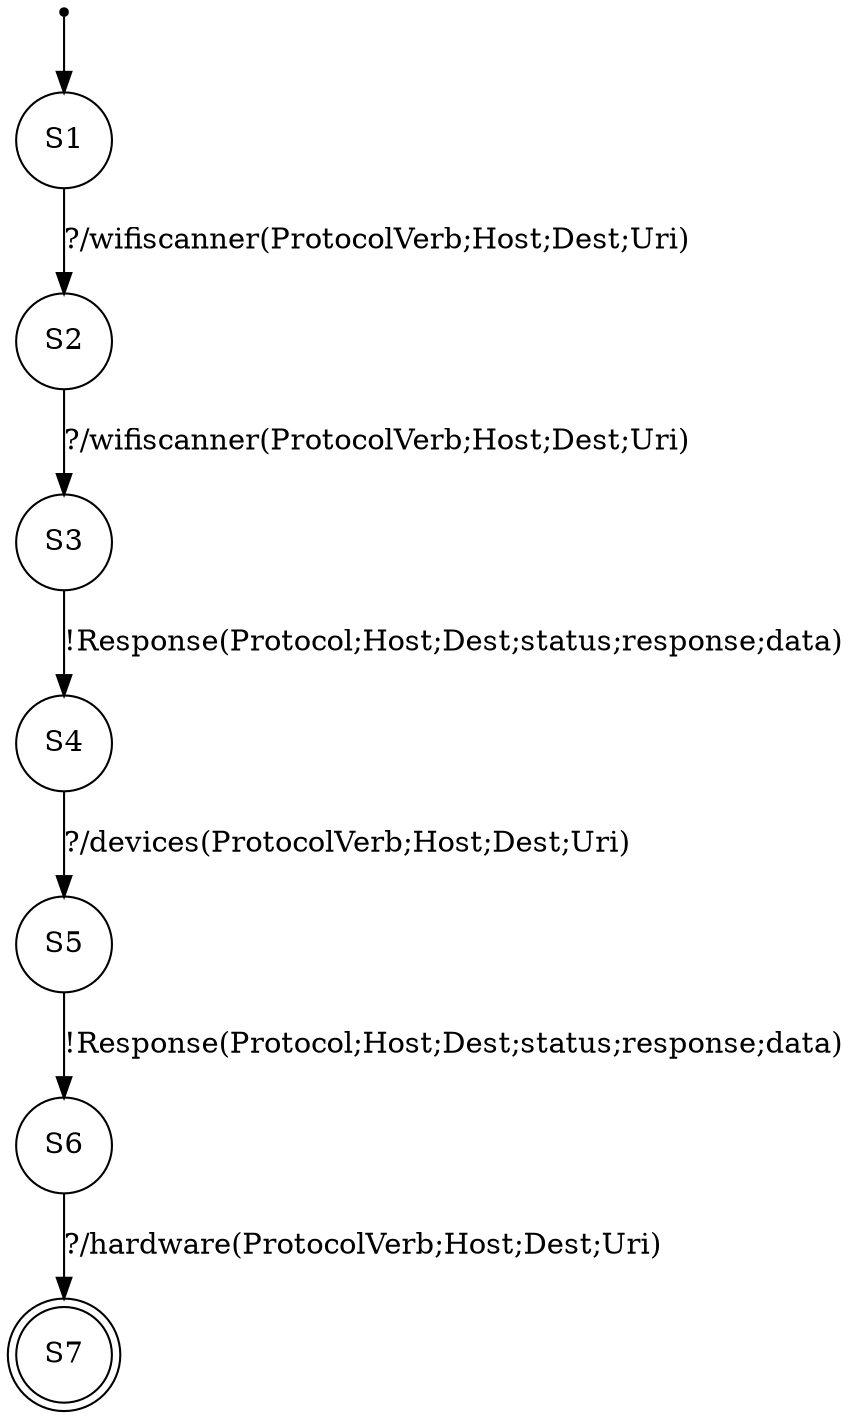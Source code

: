 digraph LTS {
S00[shape=point]
S1[label=S1,shape=circle];
S2[label=S2,shape=circle];
S3[label=S3,shape=circle];
S4[label=S4,shape=circle];
S5[label=S5,shape=circle];
S6[label=S6,shape=circle];
S7[label=S7,shape=doublecircle];
S00 -> S1
S1 -> S2[label ="?/wifiscanner(ProtocolVerb;Host;Dest;Uri)"];
S2 -> S3[label ="?/wifiscanner(ProtocolVerb;Host;Dest;Uri)"];
S3 -> S4[label ="!Response(Protocol;Host;Dest;status;response;data)"];
S4 -> S5[label ="?/devices(ProtocolVerb;Host;Dest;Uri)"];
S5 -> S6[label ="!Response(Protocol;Host;Dest;status;response;data)"];
S6 -> S7[label ="?/hardware(ProtocolVerb;Host;Dest;Uri)"];
}
